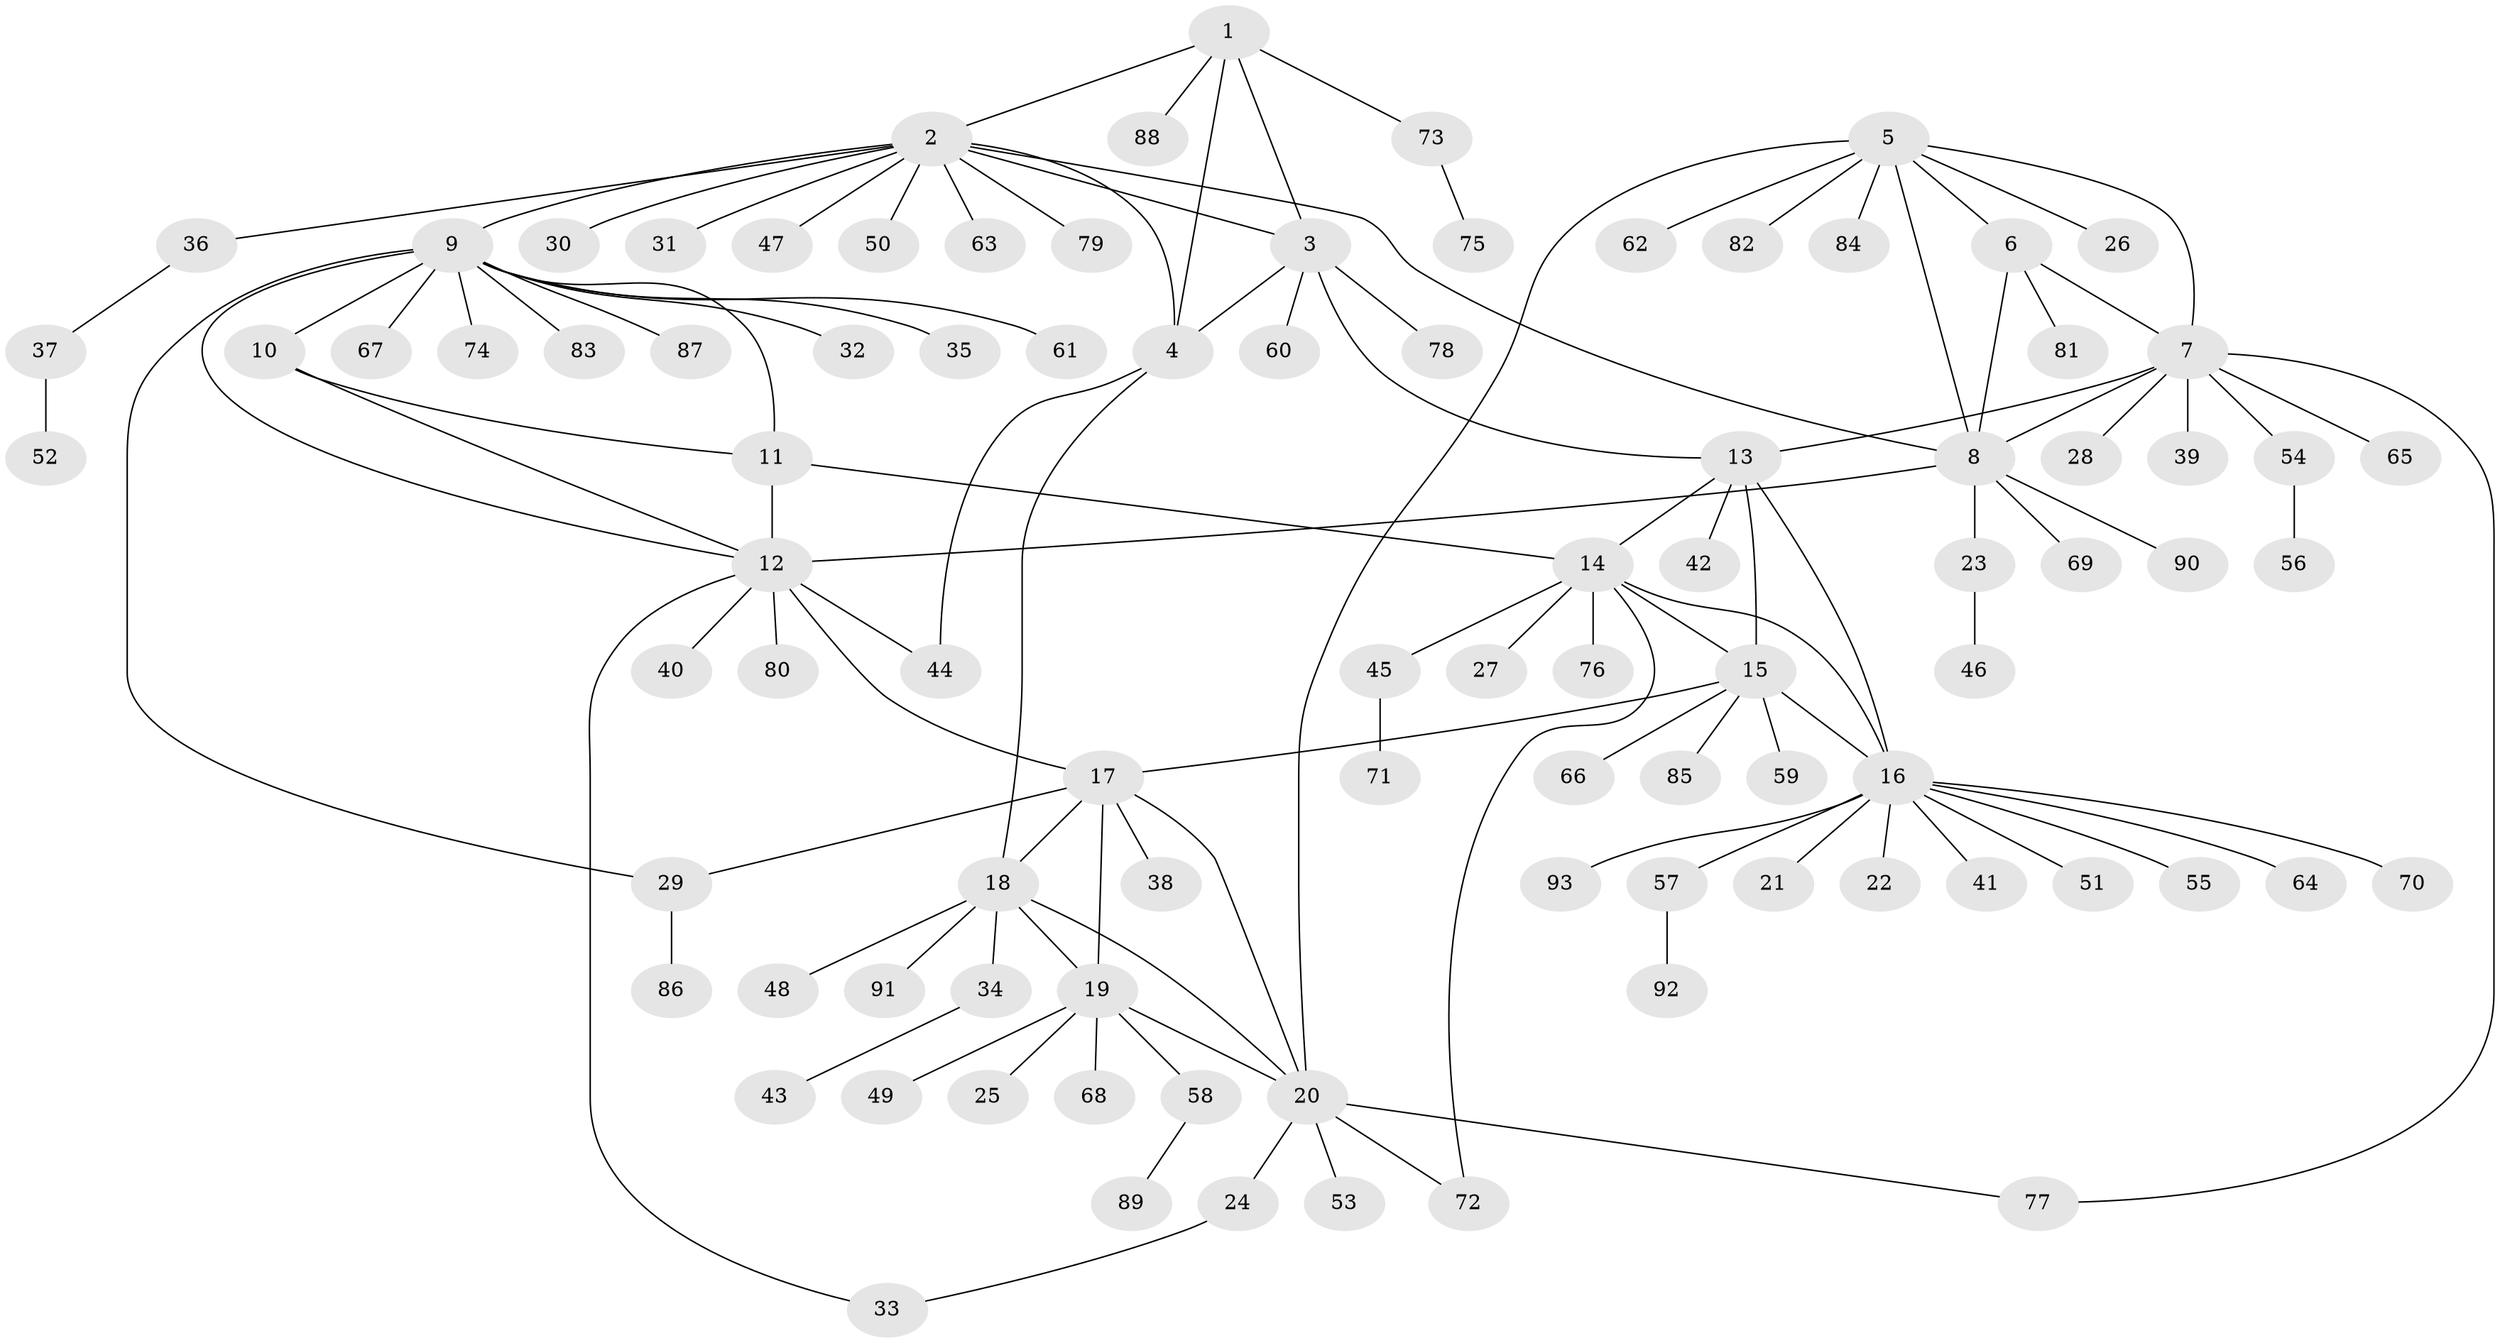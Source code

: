 // Generated by graph-tools (version 1.1) at 2025/02/03/09/25 03:02:43]
// undirected, 93 vertices, 118 edges
graph export_dot {
graph [start="1"]
  node [color=gray90,style=filled];
  1;
  2;
  3;
  4;
  5;
  6;
  7;
  8;
  9;
  10;
  11;
  12;
  13;
  14;
  15;
  16;
  17;
  18;
  19;
  20;
  21;
  22;
  23;
  24;
  25;
  26;
  27;
  28;
  29;
  30;
  31;
  32;
  33;
  34;
  35;
  36;
  37;
  38;
  39;
  40;
  41;
  42;
  43;
  44;
  45;
  46;
  47;
  48;
  49;
  50;
  51;
  52;
  53;
  54;
  55;
  56;
  57;
  58;
  59;
  60;
  61;
  62;
  63;
  64;
  65;
  66;
  67;
  68;
  69;
  70;
  71;
  72;
  73;
  74;
  75;
  76;
  77;
  78;
  79;
  80;
  81;
  82;
  83;
  84;
  85;
  86;
  87;
  88;
  89;
  90;
  91;
  92;
  93;
  1 -- 2;
  1 -- 3;
  1 -- 4;
  1 -- 73;
  1 -- 88;
  2 -- 3;
  2 -- 4;
  2 -- 8;
  2 -- 9;
  2 -- 30;
  2 -- 31;
  2 -- 36;
  2 -- 47;
  2 -- 50;
  2 -- 63;
  2 -- 79;
  3 -- 4;
  3 -- 13;
  3 -- 60;
  3 -- 78;
  4 -- 18;
  4 -- 44;
  5 -- 6;
  5 -- 7;
  5 -- 8;
  5 -- 20;
  5 -- 26;
  5 -- 62;
  5 -- 82;
  5 -- 84;
  6 -- 7;
  6 -- 8;
  6 -- 81;
  7 -- 8;
  7 -- 13;
  7 -- 28;
  7 -- 39;
  7 -- 54;
  7 -- 65;
  7 -- 77;
  8 -- 12;
  8 -- 23;
  8 -- 69;
  8 -- 90;
  9 -- 10;
  9 -- 11;
  9 -- 12;
  9 -- 29;
  9 -- 32;
  9 -- 35;
  9 -- 61;
  9 -- 67;
  9 -- 74;
  9 -- 83;
  9 -- 87;
  10 -- 11;
  10 -- 12;
  11 -- 12;
  11 -- 14;
  12 -- 17;
  12 -- 33;
  12 -- 40;
  12 -- 44;
  12 -- 80;
  13 -- 14;
  13 -- 15;
  13 -- 16;
  13 -- 42;
  14 -- 15;
  14 -- 16;
  14 -- 27;
  14 -- 45;
  14 -- 72;
  14 -- 76;
  15 -- 16;
  15 -- 17;
  15 -- 59;
  15 -- 66;
  15 -- 85;
  16 -- 21;
  16 -- 22;
  16 -- 41;
  16 -- 51;
  16 -- 55;
  16 -- 57;
  16 -- 64;
  16 -- 70;
  16 -- 93;
  17 -- 18;
  17 -- 19;
  17 -- 20;
  17 -- 29;
  17 -- 38;
  18 -- 19;
  18 -- 20;
  18 -- 34;
  18 -- 48;
  18 -- 91;
  19 -- 20;
  19 -- 25;
  19 -- 49;
  19 -- 58;
  19 -- 68;
  20 -- 24;
  20 -- 53;
  20 -- 72;
  20 -- 77;
  23 -- 46;
  24 -- 33;
  29 -- 86;
  34 -- 43;
  36 -- 37;
  37 -- 52;
  45 -- 71;
  54 -- 56;
  57 -- 92;
  58 -- 89;
  73 -- 75;
}
